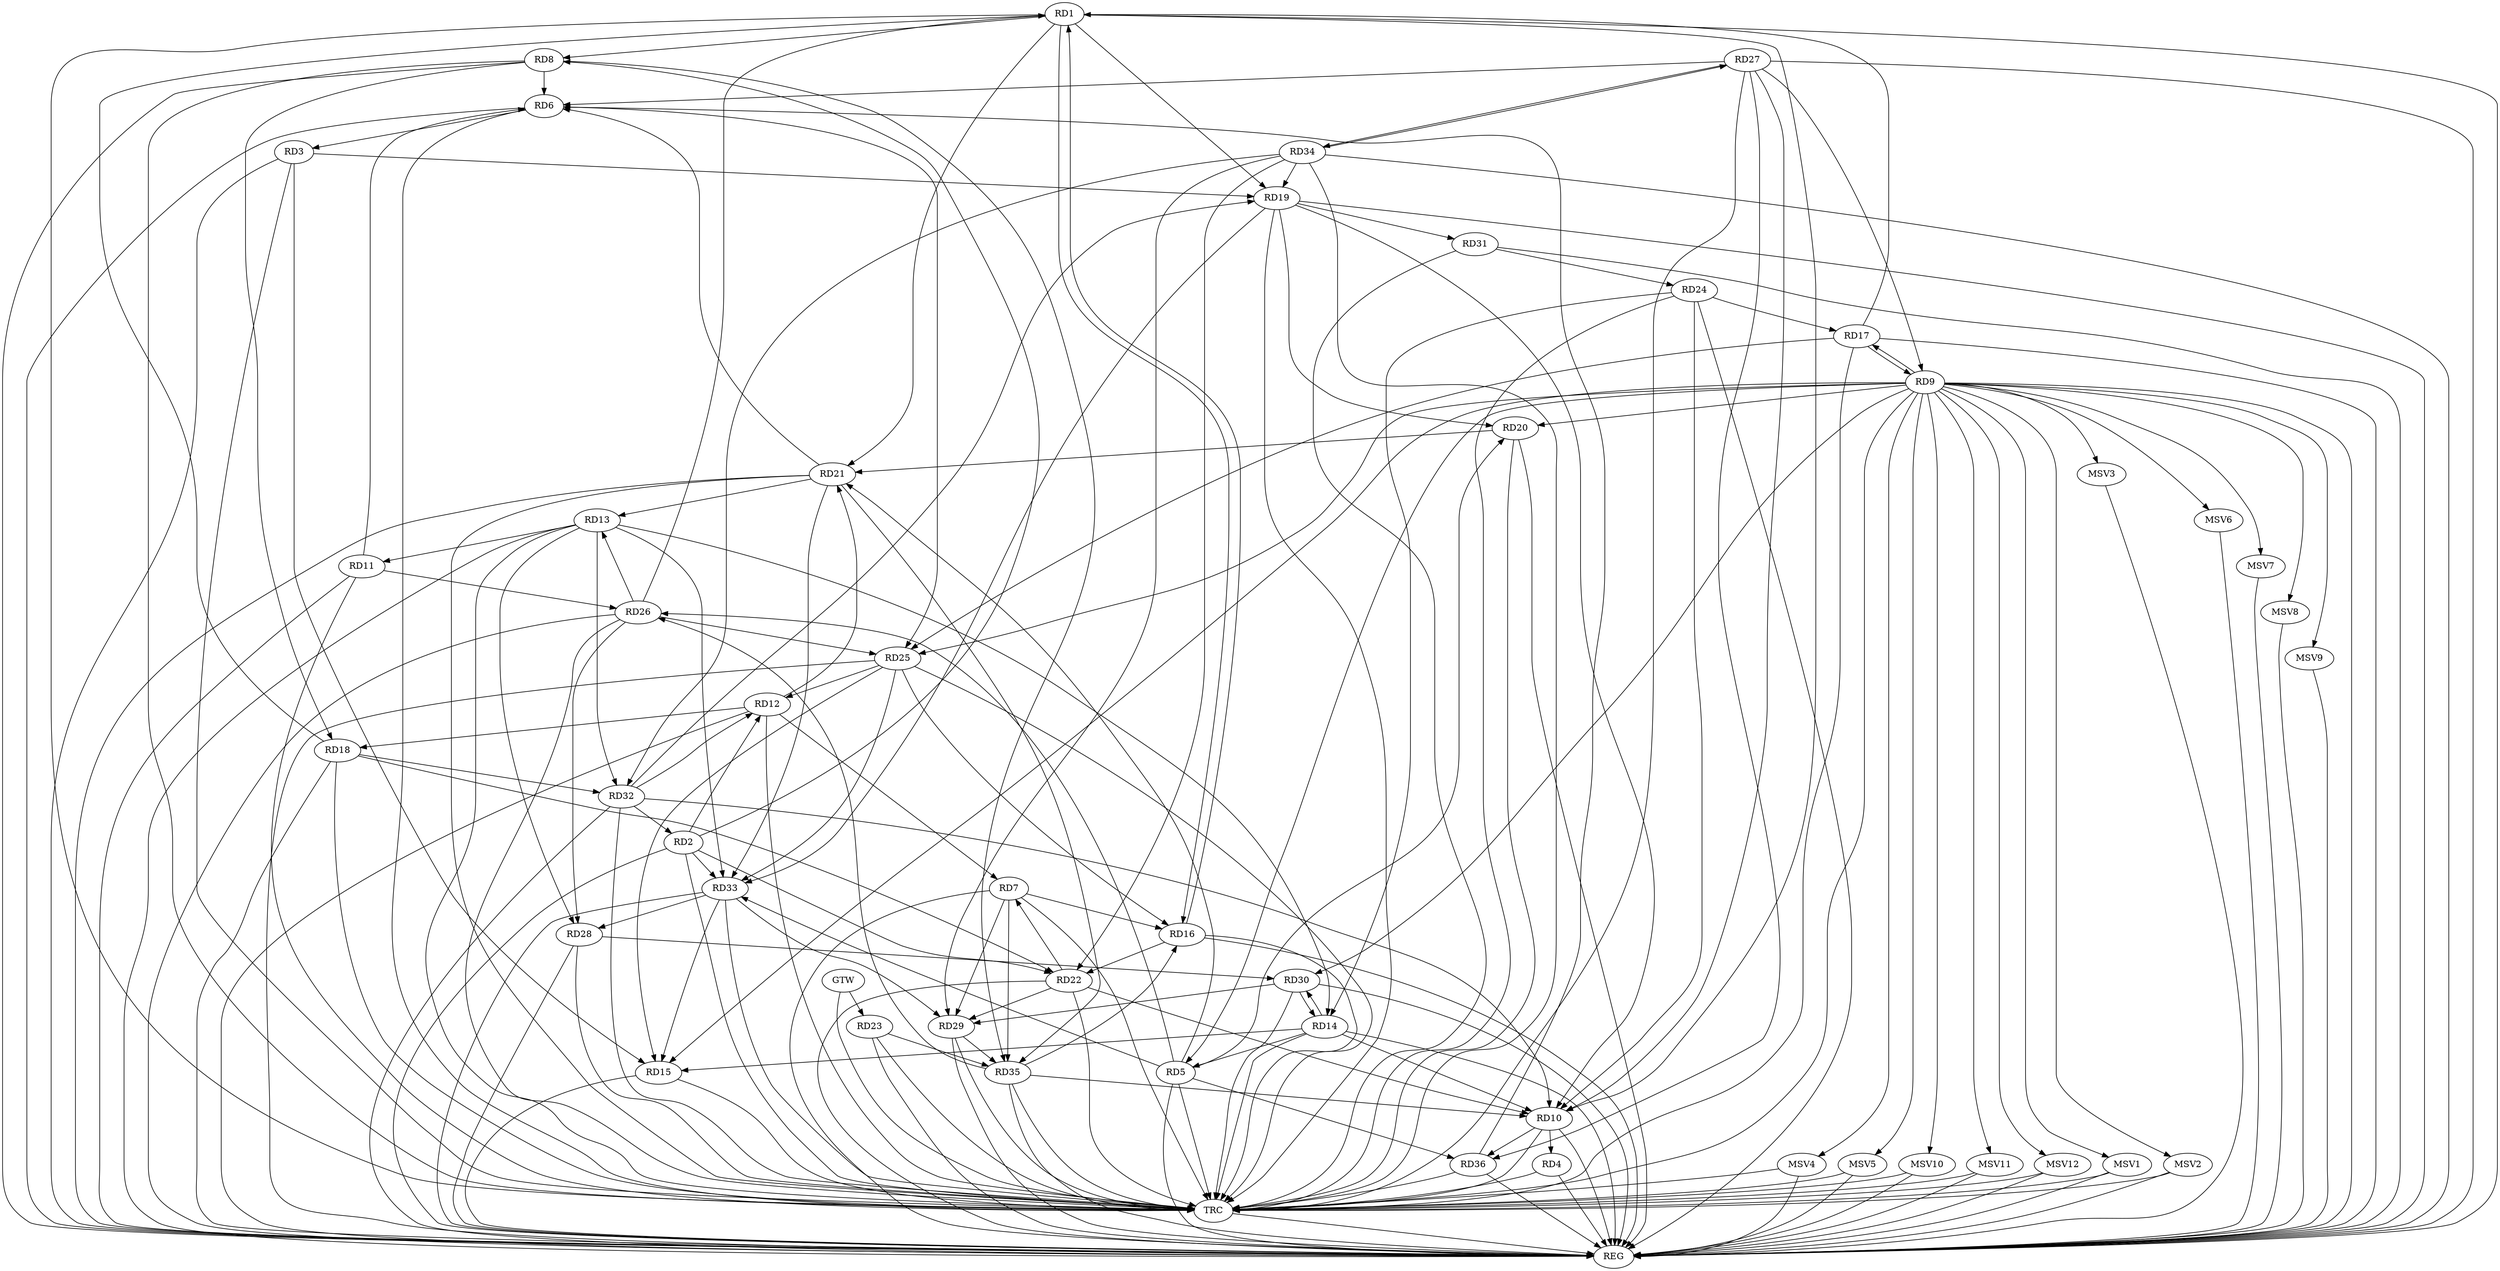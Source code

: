 strict digraph G {
  RD1 [ label="RD1" ];
  RD2 [ label="RD2" ];
  RD3 [ label="RD3" ];
  RD4 [ label="RD4" ];
  RD5 [ label="RD5" ];
  RD6 [ label="RD6" ];
  RD7 [ label="RD7" ];
  RD8 [ label="RD8" ];
  RD9 [ label="RD9" ];
  RD10 [ label="RD10" ];
  RD11 [ label="RD11" ];
  RD12 [ label="RD12" ];
  RD13 [ label="RD13" ];
  RD14 [ label="RD14" ];
  RD15 [ label="RD15" ];
  RD16 [ label="RD16" ];
  RD17 [ label="RD17" ];
  RD18 [ label="RD18" ];
  RD19 [ label="RD19" ];
  RD20 [ label="RD20" ];
  RD21 [ label="RD21" ];
  RD22 [ label="RD22" ];
  RD23 [ label="RD23" ];
  RD24 [ label="RD24" ];
  RD25 [ label="RD25" ];
  RD26 [ label="RD26" ];
  RD27 [ label="RD27" ];
  RD28 [ label="RD28" ];
  RD29 [ label="RD29" ];
  RD30 [ label="RD30" ];
  RD31 [ label="RD31" ];
  RD32 [ label="RD32" ];
  RD33 [ label="RD33" ];
  RD34 [ label="RD34" ];
  RD35 [ label="RD35" ];
  RD36 [ label="RD36" ];
  GTW [ label="GTW" ];
  REG [ label="REG" ];
  TRC [ label="TRC" ];
  MSV1 [ label="MSV1" ];
  MSV2 [ label="MSV2" ];
  MSV3 [ label="MSV3" ];
  MSV4 [ label="MSV4" ];
  MSV5 [ label="MSV5" ];
  MSV6 [ label="MSV6" ];
  MSV7 [ label="MSV7" ];
  MSV8 [ label="MSV8" ];
  MSV9 [ label="MSV9" ];
  MSV10 [ label="MSV10" ];
  MSV11 [ label="MSV11" ];
  MSV12 [ label="MSV12" ];
  RD1 -> RD8;
  RD1 -> RD10;
  RD1 -> RD16;
  RD16 -> RD1;
  RD17 -> RD1;
  RD18 -> RD1;
  RD1 -> RD19;
  RD1 -> RD21;
  RD26 -> RD1;
  RD2 -> RD8;
  RD2 -> RD12;
  RD2 -> RD22;
  RD32 -> RD2;
  RD2 -> RD33;
  RD6 -> RD3;
  RD3 -> RD15;
  RD3 -> RD19;
  RD10 -> RD4;
  RD9 -> RD5;
  RD14 -> RD5;
  RD5 -> RD20;
  RD5 -> RD21;
  RD5 -> RD26;
  RD5 -> RD33;
  RD5 -> RD36;
  RD8 -> RD6;
  RD11 -> RD6;
  RD21 -> RD6;
  RD6 -> RD25;
  RD27 -> RD6;
  RD36 -> RD6;
  RD12 -> RD7;
  RD7 -> RD16;
  RD22 -> RD7;
  RD7 -> RD29;
  RD7 -> RD35;
  RD8 -> RD18;
  RD8 -> RD35;
  RD9 -> RD15;
  RD9 -> RD17;
  RD17 -> RD9;
  RD9 -> RD20;
  RD9 -> RD25;
  RD27 -> RD9;
  RD9 -> RD30;
  RD14 -> RD10;
  RD19 -> RD10;
  RD22 -> RD10;
  RD24 -> RD10;
  RD27 -> RD10;
  RD32 -> RD10;
  RD35 -> RD10;
  RD10 -> RD36;
  RD13 -> RD11;
  RD11 -> RD26;
  RD12 -> RD18;
  RD12 -> RD21;
  RD25 -> RD12;
  RD32 -> RD12;
  RD13 -> RD14;
  RD21 -> RD13;
  RD26 -> RD13;
  RD13 -> RD28;
  RD13 -> RD32;
  RD13 -> RD33;
  RD14 -> RD15;
  RD24 -> RD14;
  RD14 -> RD30;
  RD30 -> RD14;
  RD25 -> RD15;
  RD33 -> RD15;
  RD16 -> RD22;
  RD25 -> RD16;
  RD35 -> RD16;
  RD24 -> RD17;
  RD17 -> RD25;
  RD18 -> RD22;
  RD18 -> RD32;
  RD19 -> RD20;
  RD19 -> RD31;
  RD32 -> RD19;
  RD19 -> RD33;
  RD34 -> RD19;
  RD20 -> RD21;
  RD21 -> RD33;
  RD21 -> RD35;
  RD22 -> RD29;
  RD34 -> RD22;
  RD23 -> RD35;
  RD31 -> RD24;
  RD26 -> RD25;
  RD25 -> RD33;
  RD26 -> RD28;
  RD35 -> RD26;
  RD27 -> RD34;
  RD34 -> RD27;
  RD27 -> RD36;
  RD28 -> RD30;
  RD33 -> RD28;
  RD30 -> RD29;
  RD33 -> RD29;
  RD34 -> RD29;
  RD29 -> RD35;
  RD34 -> RD32;
  GTW -> RD23;
  RD1 -> REG;
  RD2 -> REG;
  RD3 -> REG;
  RD4 -> REG;
  RD5 -> REG;
  RD6 -> REG;
  RD7 -> REG;
  RD8 -> REG;
  RD9 -> REG;
  RD10 -> REG;
  RD11 -> REG;
  RD12 -> REG;
  RD13 -> REG;
  RD14 -> REG;
  RD15 -> REG;
  RD16 -> REG;
  RD17 -> REG;
  RD18 -> REG;
  RD19 -> REG;
  RD20 -> REG;
  RD21 -> REG;
  RD22 -> REG;
  RD23 -> REG;
  RD24 -> REG;
  RD25 -> REG;
  RD26 -> REG;
  RD27 -> REG;
  RD28 -> REG;
  RD29 -> REG;
  RD30 -> REG;
  RD31 -> REG;
  RD32 -> REG;
  RD33 -> REG;
  RD34 -> REG;
  RD35 -> REG;
  RD36 -> REG;
  RD1 -> TRC;
  RD2 -> TRC;
  RD3 -> TRC;
  RD4 -> TRC;
  RD5 -> TRC;
  RD6 -> TRC;
  RD7 -> TRC;
  RD8 -> TRC;
  RD9 -> TRC;
  RD10 -> TRC;
  RD11 -> TRC;
  RD12 -> TRC;
  RD13 -> TRC;
  RD14 -> TRC;
  RD15 -> TRC;
  RD16 -> TRC;
  RD17 -> TRC;
  RD18 -> TRC;
  RD19 -> TRC;
  RD20 -> TRC;
  RD21 -> TRC;
  RD22 -> TRC;
  RD23 -> TRC;
  RD24 -> TRC;
  RD25 -> TRC;
  RD26 -> TRC;
  RD27 -> TRC;
  RD28 -> TRC;
  RD29 -> TRC;
  RD30 -> TRC;
  RD31 -> TRC;
  RD32 -> TRC;
  RD33 -> TRC;
  RD34 -> TRC;
  RD35 -> TRC;
  RD36 -> TRC;
  GTW -> TRC;
  TRC -> REG;
  RD9 -> MSV1;
  MSV1 -> REG;
  MSV1 -> TRC;
  RD9 -> MSV2;
  MSV2 -> REG;
  MSV2 -> TRC;
  RD9 -> MSV3;
  MSV3 -> REG;
  RD9 -> MSV4;
  RD9 -> MSV5;
  MSV4 -> REG;
  MSV4 -> TRC;
  MSV5 -> REG;
  MSV5 -> TRC;
  RD9 -> MSV6;
  MSV6 -> REG;
  RD9 -> MSV7;
  MSV7 -> REG;
  RD9 -> MSV8;
  MSV8 -> REG;
  RD9 -> MSV9;
  MSV9 -> REG;
  RD9 -> MSV10;
  MSV10 -> REG;
  MSV10 -> TRC;
  RD9 -> MSV11;
  RD9 -> MSV12;
  MSV11 -> REG;
  MSV11 -> TRC;
  MSV12 -> REG;
  MSV12 -> TRC;
}
